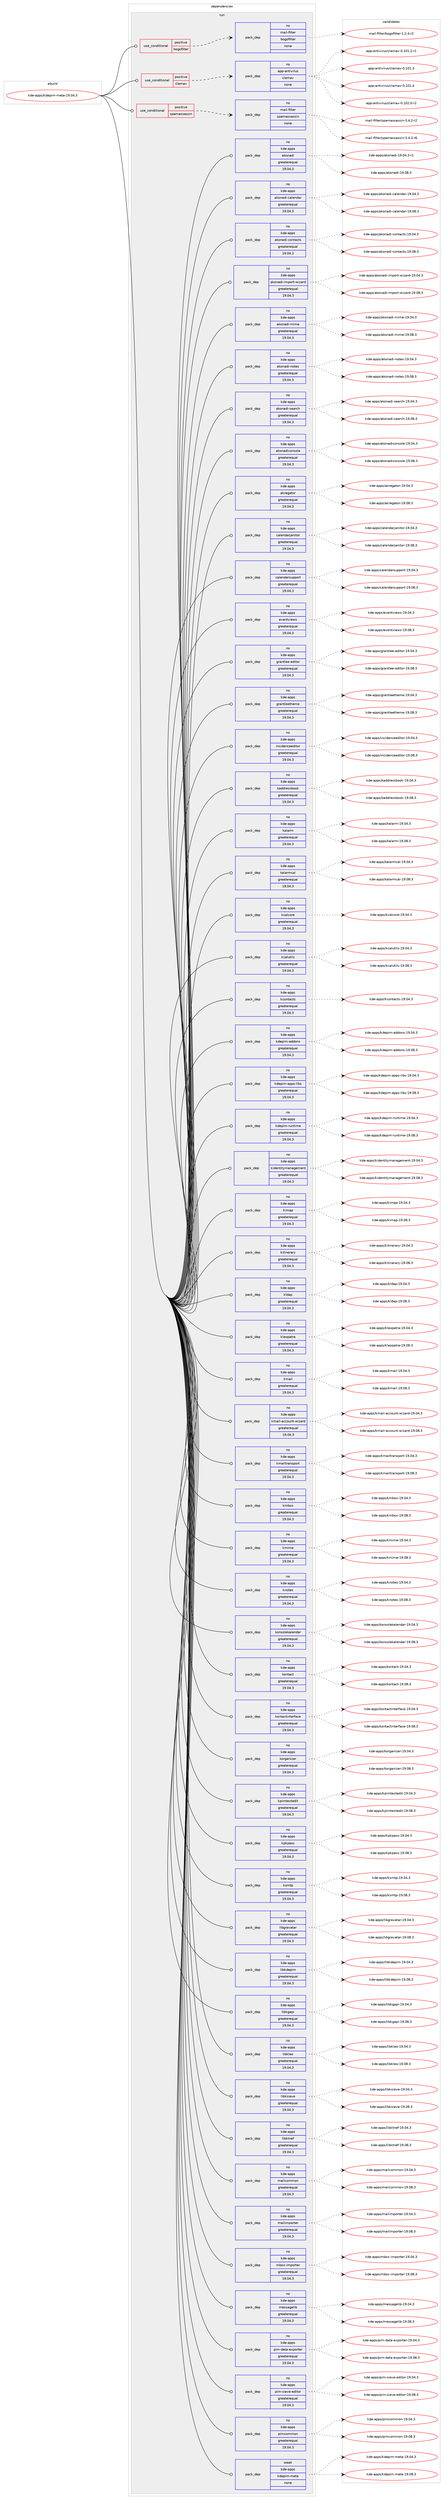 digraph prolog {

# *************
# Graph options
# *************

newrank=true;
concentrate=true;
compound=true;
graph [rankdir=LR,fontname=Helvetica,fontsize=10,ranksep=1.5];#, ranksep=2.5, nodesep=0.2];
edge  [arrowhead=vee];
node  [fontname=Helvetica,fontsize=10];

# **********
# The ebuild
# **********

subgraph cluster_leftcol {
color=gray;
rank=same;
label=<<i>ebuild</i>>;
id [label="kde-apps/kdepim-meta-19.04.3", color=red, width=4, href="../kde-apps/kdepim-meta-19.04.3.svg"];
}

# ****************
# The dependencies
# ****************

subgraph cluster_midcol {
color=gray;
label=<<i>dependencies</i>>;
subgraph cluster_compile {
fillcolor="#eeeeee";
style=filled;
label=<<i>compile</i>>;
}
subgraph cluster_compileandrun {
fillcolor="#eeeeee";
style=filled;
label=<<i>compile and run</i>>;
}
subgraph cluster_run {
fillcolor="#eeeeee";
style=filled;
label=<<i>run</i>>;
subgraph cond186617 {
dependency755496 [label=<<TABLE BORDER="0" CELLBORDER="1" CELLSPACING="0" CELLPADDING="4"><TR><TD ROWSPAN="3" CELLPADDING="10">use_conditional</TD></TR><TR><TD>positive</TD></TR><TR><TD>bogofilter</TD></TR></TABLE>>, shape=none, color=red];
subgraph pack556065 {
dependency755497 [label=<<TABLE BORDER="0" CELLBORDER="1" CELLSPACING="0" CELLPADDING="4" WIDTH="220"><TR><TD ROWSPAN="6" CELLPADDING="30">pack_dep</TD></TR><TR><TD WIDTH="110">no</TD></TR><TR><TD>mail-filter</TD></TR><TR><TD>bogofilter</TD></TR><TR><TD>none</TD></TR><TR><TD></TD></TR></TABLE>>, shape=none, color=blue];
}
dependency755496:e -> dependency755497:w [weight=20,style="dashed",arrowhead="vee"];
}
id:e -> dependency755496:w [weight=20,style="solid",arrowhead="odot"];
subgraph cond186618 {
dependency755498 [label=<<TABLE BORDER="0" CELLBORDER="1" CELLSPACING="0" CELLPADDING="4"><TR><TD ROWSPAN="3" CELLPADDING="10">use_conditional</TD></TR><TR><TD>positive</TD></TR><TR><TD>clamav</TD></TR></TABLE>>, shape=none, color=red];
subgraph pack556066 {
dependency755499 [label=<<TABLE BORDER="0" CELLBORDER="1" CELLSPACING="0" CELLPADDING="4" WIDTH="220"><TR><TD ROWSPAN="6" CELLPADDING="30">pack_dep</TD></TR><TR><TD WIDTH="110">no</TD></TR><TR><TD>app-antivirus</TD></TR><TR><TD>clamav</TD></TR><TR><TD>none</TD></TR><TR><TD></TD></TR></TABLE>>, shape=none, color=blue];
}
dependency755498:e -> dependency755499:w [weight=20,style="dashed",arrowhead="vee"];
}
id:e -> dependency755498:w [weight=20,style="solid",arrowhead="odot"];
subgraph cond186619 {
dependency755500 [label=<<TABLE BORDER="0" CELLBORDER="1" CELLSPACING="0" CELLPADDING="4"><TR><TD ROWSPAN="3" CELLPADDING="10">use_conditional</TD></TR><TR><TD>positive</TD></TR><TR><TD>spamassassin</TD></TR></TABLE>>, shape=none, color=red];
subgraph pack556067 {
dependency755501 [label=<<TABLE BORDER="0" CELLBORDER="1" CELLSPACING="0" CELLPADDING="4" WIDTH="220"><TR><TD ROWSPAN="6" CELLPADDING="30">pack_dep</TD></TR><TR><TD WIDTH="110">no</TD></TR><TR><TD>mail-filter</TD></TR><TR><TD>spamassassin</TD></TR><TR><TD>none</TD></TR><TR><TD></TD></TR></TABLE>>, shape=none, color=blue];
}
dependency755500:e -> dependency755501:w [weight=20,style="dashed",arrowhead="vee"];
}
id:e -> dependency755500:w [weight=20,style="solid",arrowhead="odot"];
subgraph pack556068 {
dependency755502 [label=<<TABLE BORDER="0" CELLBORDER="1" CELLSPACING="0" CELLPADDING="4" WIDTH="220"><TR><TD ROWSPAN="6" CELLPADDING="30">pack_dep</TD></TR><TR><TD WIDTH="110">no</TD></TR><TR><TD>kde-apps</TD></TR><TR><TD>akonadi</TD></TR><TR><TD>greaterequal</TD></TR><TR><TD>19.04.3</TD></TR></TABLE>>, shape=none, color=blue];
}
id:e -> dependency755502:w [weight=20,style="solid",arrowhead="odot"];
subgraph pack556069 {
dependency755503 [label=<<TABLE BORDER="0" CELLBORDER="1" CELLSPACING="0" CELLPADDING="4" WIDTH="220"><TR><TD ROWSPAN="6" CELLPADDING="30">pack_dep</TD></TR><TR><TD WIDTH="110">no</TD></TR><TR><TD>kde-apps</TD></TR><TR><TD>akonadi-calendar</TD></TR><TR><TD>greaterequal</TD></TR><TR><TD>19.04.3</TD></TR></TABLE>>, shape=none, color=blue];
}
id:e -> dependency755503:w [weight=20,style="solid",arrowhead="odot"];
subgraph pack556070 {
dependency755504 [label=<<TABLE BORDER="0" CELLBORDER="1" CELLSPACING="0" CELLPADDING="4" WIDTH="220"><TR><TD ROWSPAN="6" CELLPADDING="30">pack_dep</TD></TR><TR><TD WIDTH="110">no</TD></TR><TR><TD>kde-apps</TD></TR><TR><TD>akonadi-contacts</TD></TR><TR><TD>greaterequal</TD></TR><TR><TD>19.04.3</TD></TR></TABLE>>, shape=none, color=blue];
}
id:e -> dependency755504:w [weight=20,style="solid",arrowhead="odot"];
subgraph pack556071 {
dependency755505 [label=<<TABLE BORDER="0" CELLBORDER="1" CELLSPACING="0" CELLPADDING="4" WIDTH="220"><TR><TD ROWSPAN="6" CELLPADDING="30">pack_dep</TD></TR><TR><TD WIDTH="110">no</TD></TR><TR><TD>kde-apps</TD></TR><TR><TD>akonadi-import-wizard</TD></TR><TR><TD>greaterequal</TD></TR><TR><TD>19.04.3</TD></TR></TABLE>>, shape=none, color=blue];
}
id:e -> dependency755505:w [weight=20,style="solid",arrowhead="odot"];
subgraph pack556072 {
dependency755506 [label=<<TABLE BORDER="0" CELLBORDER="1" CELLSPACING="0" CELLPADDING="4" WIDTH="220"><TR><TD ROWSPAN="6" CELLPADDING="30">pack_dep</TD></TR><TR><TD WIDTH="110">no</TD></TR><TR><TD>kde-apps</TD></TR><TR><TD>akonadi-mime</TD></TR><TR><TD>greaterequal</TD></TR><TR><TD>19.04.3</TD></TR></TABLE>>, shape=none, color=blue];
}
id:e -> dependency755506:w [weight=20,style="solid",arrowhead="odot"];
subgraph pack556073 {
dependency755507 [label=<<TABLE BORDER="0" CELLBORDER="1" CELLSPACING="0" CELLPADDING="4" WIDTH="220"><TR><TD ROWSPAN="6" CELLPADDING="30">pack_dep</TD></TR><TR><TD WIDTH="110">no</TD></TR><TR><TD>kde-apps</TD></TR><TR><TD>akonadi-notes</TD></TR><TR><TD>greaterequal</TD></TR><TR><TD>19.04.3</TD></TR></TABLE>>, shape=none, color=blue];
}
id:e -> dependency755507:w [weight=20,style="solid",arrowhead="odot"];
subgraph pack556074 {
dependency755508 [label=<<TABLE BORDER="0" CELLBORDER="1" CELLSPACING="0" CELLPADDING="4" WIDTH="220"><TR><TD ROWSPAN="6" CELLPADDING="30">pack_dep</TD></TR><TR><TD WIDTH="110">no</TD></TR><TR><TD>kde-apps</TD></TR><TR><TD>akonadi-search</TD></TR><TR><TD>greaterequal</TD></TR><TR><TD>19.04.3</TD></TR></TABLE>>, shape=none, color=blue];
}
id:e -> dependency755508:w [weight=20,style="solid",arrowhead="odot"];
subgraph pack556075 {
dependency755509 [label=<<TABLE BORDER="0" CELLBORDER="1" CELLSPACING="0" CELLPADDING="4" WIDTH="220"><TR><TD ROWSPAN="6" CELLPADDING="30">pack_dep</TD></TR><TR><TD WIDTH="110">no</TD></TR><TR><TD>kde-apps</TD></TR><TR><TD>akonadiconsole</TD></TR><TR><TD>greaterequal</TD></TR><TR><TD>19.04.3</TD></TR></TABLE>>, shape=none, color=blue];
}
id:e -> dependency755509:w [weight=20,style="solid",arrowhead="odot"];
subgraph pack556076 {
dependency755510 [label=<<TABLE BORDER="0" CELLBORDER="1" CELLSPACING="0" CELLPADDING="4" WIDTH="220"><TR><TD ROWSPAN="6" CELLPADDING="30">pack_dep</TD></TR><TR><TD WIDTH="110">no</TD></TR><TR><TD>kde-apps</TD></TR><TR><TD>akregator</TD></TR><TR><TD>greaterequal</TD></TR><TR><TD>19.04.3</TD></TR></TABLE>>, shape=none, color=blue];
}
id:e -> dependency755510:w [weight=20,style="solid",arrowhead="odot"];
subgraph pack556077 {
dependency755511 [label=<<TABLE BORDER="0" CELLBORDER="1" CELLSPACING="0" CELLPADDING="4" WIDTH="220"><TR><TD ROWSPAN="6" CELLPADDING="30">pack_dep</TD></TR><TR><TD WIDTH="110">no</TD></TR><TR><TD>kde-apps</TD></TR><TR><TD>calendarjanitor</TD></TR><TR><TD>greaterequal</TD></TR><TR><TD>19.04.3</TD></TR></TABLE>>, shape=none, color=blue];
}
id:e -> dependency755511:w [weight=20,style="solid",arrowhead="odot"];
subgraph pack556078 {
dependency755512 [label=<<TABLE BORDER="0" CELLBORDER="1" CELLSPACING="0" CELLPADDING="4" WIDTH="220"><TR><TD ROWSPAN="6" CELLPADDING="30">pack_dep</TD></TR><TR><TD WIDTH="110">no</TD></TR><TR><TD>kde-apps</TD></TR><TR><TD>calendarsupport</TD></TR><TR><TD>greaterequal</TD></TR><TR><TD>19.04.3</TD></TR></TABLE>>, shape=none, color=blue];
}
id:e -> dependency755512:w [weight=20,style="solid",arrowhead="odot"];
subgraph pack556079 {
dependency755513 [label=<<TABLE BORDER="0" CELLBORDER="1" CELLSPACING="0" CELLPADDING="4" WIDTH="220"><TR><TD ROWSPAN="6" CELLPADDING="30">pack_dep</TD></TR><TR><TD WIDTH="110">no</TD></TR><TR><TD>kde-apps</TD></TR><TR><TD>eventviews</TD></TR><TR><TD>greaterequal</TD></TR><TR><TD>19.04.3</TD></TR></TABLE>>, shape=none, color=blue];
}
id:e -> dependency755513:w [weight=20,style="solid",arrowhead="odot"];
subgraph pack556080 {
dependency755514 [label=<<TABLE BORDER="0" CELLBORDER="1" CELLSPACING="0" CELLPADDING="4" WIDTH="220"><TR><TD ROWSPAN="6" CELLPADDING="30">pack_dep</TD></TR><TR><TD WIDTH="110">no</TD></TR><TR><TD>kde-apps</TD></TR><TR><TD>grantlee-editor</TD></TR><TR><TD>greaterequal</TD></TR><TR><TD>19.04.3</TD></TR></TABLE>>, shape=none, color=blue];
}
id:e -> dependency755514:w [weight=20,style="solid",arrowhead="odot"];
subgraph pack556081 {
dependency755515 [label=<<TABLE BORDER="0" CELLBORDER="1" CELLSPACING="0" CELLPADDING="4" WIDTH="220"><TR><TD ROWSPAN="6" CELLPADDING="30">pack_dep</TD></TR><TR><TD WIDTH="110">no</TD></TR><TR><TD>kde-apps</TD></TR><TR><TD>grantleetheme</TD></TR><TR><TD>greaterequal</TD></TR><TR><TD>19.04.3</TD></TR></TABLE>>, shape=none, color=blue];
}
id:e -> dependency755515:w [weight=20,style="solid",arrowhead="odot"];
subgraph pack556082 {
dependency755516 [label=<<TABLE BORDER="0" CELLBORDER="1" CELLSPACING="0" CELLPADDING="4" WIDTH="220"><TR><TD ROWSPAN="6" CELLPADDING="30">pack_dep</TD></TR><TR><TD WIDTH="110">no</TD></TR><TR><TD>kde-apps</TD></TR><TR><TD>incidenceeditor</TD></TR><TR><TD>greaterequal</TD></TR><TR><TD>19.04.3</TD></TR></TABLE>>, shape=none, color=blue];
}
id:e -> dependency755516:w [weight=20,style="solid",arrowhead="odot"];
subgraph pack556083 {
dependency755517 [label=<<TABLE BORDER="0" CELLBORDER="1" CELLSPACING="0" CELLPADDING="4" WIDTH="220"><TR><TD ROWSPAN="6" CELLPADDING="30">pack_dep</TD></TR><TR><TD WIDTH="110">no</TD></TR><TR><TD>kde-apps</TD></TR><TR><TD>kaddressbook</TD></TR><TR><TD>greaterequal</TD></TR><TR><TD>19.04.3</TD></TR></TABLE>>, shape=none, color=blue];
}
id:e -> dependency755517:w [weight=20,style="solid",arrowhead="odot"];
subgraph pack556084 {
dependency755518 [label=<<TABLE BORDER="0" CELLBORDER="1" CELLSPACING="0" CELLPADDING="4" WIDTH="220"><TR><TD ROWSPAN="6" CELLPADDING="30">pack_dep</TD></TR><TR><TD WIDTH="110">no</TD></TR><TR><TD>kde-apps</TD></TR><TR><TD>kalarm</TD></TR><TR><TD>greaterequal</TD></TR><TR><TD>19.04.3</TD></TR></TABLE>>, shape=none, color=blue];
}
id:e -> dependency755518:w [weight=20,style="solid",arrowhead="odot"];
subgraph pack556085 {
dependency755519 [label=<<TABLE BORDER="0" CELLBORDER="1" CELLSPACING="0" CELLPADDING="4" WIDTH="220"><TR><TD ROWSPAN="6" CELLPADDING="30">pack_dep</TD></TR><TR><TD WIDTH="110">no</TD></TR><TR><TD>kde-apps</TD></TR><TR><TD>kalarmcal</TD></TR><TR><TD>greaterequal</TD></TR><TR><TD>19.04.3</TD></TR></TABLE>>, shape=none, color=blue];
}
id:e -> dependency755519:w [weight=20,style="solid",arrowhead="odot"];
subgraph pack556086 {
dependency755520 [label=<<TABLE BORDER="0" CELLBORDER="1" CELLSPACING="0" CELLPADDING="4" WIDTH="220"><TR><TD ROWSPAN="6" CELLPADDING="30">pack_dep</TD></TR><TR><TD WIDTH="110">no</TD></TR><TR><TD>kde-apps</TD></TR><TR><TD>kcalcore</TD></TR><TR><TD>greaterequal</TD></TR><TR><TD>19.04.3</TD></TR></TABLE>>, shape=none, color=blue];
}
id:e -> dependency755520:w [weight=20,style="solid",arrowhead="odot"];
subgraph pack556087 {
dependency755521 [label=<<TABLE BORDER="0" CELLBORDER="1" CELLSPACING="0" CELLPADDING="4" WIDTH="220"><TR><TD ROWSPAN="6" CELLPADDING="30">pack_dep</TD></TR><TR><TD WIDTH="110">no</TD></TR><TR><TD>kde-apps</TD></TR><TR><TD>kcalutils</TD></TR><TR><TD>greaterequal</TD></TR><TR><TD>19.04.3</TD></TR></TABLE>>, shape=none, color=blue];
}
id:e -> dependency755521:w [weight=20,style="solid",arrowhead="odot"];
subgraph pack556088 {
dependency755522 [label=<<TABLE BORDER="0" CELLBORDER="1" CELLSPACING="0" CELLPADDING="4" WIDTH="220"><TR><TD ROWSPAN="6" CELLPADDING="30">pack_dep</TD></TR><TR><TD WIDTH="110">no</TD></TR><TR><TD>kde-apps</TD></TR><TR><TD>kcontacts</TD></TR><TR><TD>greaterequal</TD></TR><TR><TD>19.04.3</TD></TR></TABLE>>, shape=none, color=blue];
}
id:e -> dependency755522:w [weight=20,style="solid",arrowhead="odot"];
subgraph pack556089 {
dependency755523 [label=<<TABLE BORDER="0" CELLBORDER="1" CELLSPACING="0" CELLPADDING="4" WIDTH="220"><TR><TD ROWSPAN="6" CELLPADDING="30">pack_dep</TD></TR><TR><TD WIDTH="110">no</TD></TR><TR><TD>kde-apps</TD></TR><TR><TD>kdepim-addons</TD></TR><TR><TD>greaterequal</TD></TR><TR><TD>19.04.3</TD></TR></TABLE>>, shape=none, color=blue];
}
id:e -> dependency755523:w [weight=20,style="solid",arrowhead="odot"];
subgraph pack556090 {
dependency755524 [label=<<TABLE BORDER="0" CELLBORDER="1" CELLSPACING="0" CELLPADDING="4" WIDTH="220"><TR><TD ROWSPAN="6" CELLPADDING="30">pack_dep</TD></TR><TR><TD WIDTH="110">no</TD></TR><TR><TD>kde-apps</TD></TR><TR><TD>kdepim-apps-libs</TD></TR><TR><TD>greaterequal</TD></TR><TR><TD>19.04.3</TD></TR></TABLE>>, shape=none, color=blue];
}
id:e -> dependency755524:w [weight=20,style="solid",arrowhead="odot"];
subgraph pack556091 {
dependency755525 [label=<<TABLE BORDER="0" CELLBORDER="1" CELLSPACING="0" CELLPADDING="4" WIDTH="220"><TR><TD ROWSPAN="6" CELLPADDING="30">pack_dep</TD></TR><TR><TD WIDTH="110">no</TD></TR><TR><TD>kde-apps</TD></TR><TR><TD>kdepim-runtime</TD></TR><TR><TD>greaterequal</TD></TR><TR><TD>19.04.3</TD></TR></TABLE>>, shape=none, color=blue];
}
id:e -> dependency755525:w [weight=20,style="solid",arrowhead="odot"];
subgraph pack556092 {
dependency755526 [label=<<TABLE BORDER="0" CELLBORDER="1" CELLSPACING="0" CELLPADDING="4" WIDTH="220"><TR><TD ROWSPAN="6" CELLPADDING="30">pack_dep</TD></TR><TR><TD WIDTH="110">no</TD></TR><TR><TD>kde-apps</TD></TR><TR><TD>kidentitymanagement</TD></TR><TR><TD>greaterequal</TD></TR><TR><TD>19.04.3</TD></TR></TABLE>>, shape=none, color=blue];
}
id:e -> dependency755526:w [weight=20,style="solid",arrowhead="odot"];
subgraph pack556093 {
dependency755527 [label=<<TABLE BORDER="0" CELLBORDER="1" CELLSPACING="0" CELLPADDING="4" WIDTH="220"><TR><TD ROWSPAN="6" CELLPADDING="30">pack_dep</TD></TR><TR><TD WIDTH="110">no</TD></TR><TR><TD>kde-apps</TD></TR><TR><TD>kimap</TD></TR><TR><TD>greaterequal</TD></TR><TR><TD>19.04.3</TD></TR></TABLE>>, shape=none, color=blue];
}
id:e -> dependency755527:w [weight=20,style="solid",arrowhead="odot"];
subgraph pack556094 {
dependency755528 [label=<<TABLE BORDER="0" CELLBORDER="1" CELLSPACING="0" CELLPADDING="4" WIDTH="220"><TR><TD ROWSPAN="6" CELLPADDING="30">pack_dep</TD></TR><TR><TD WIDTH="110">no</TD></TR><TR><TD>kde-apps</TD></TR><TR><TD>kitinerary</TD></TR><TR><TD>greaterequal</TD></TR><TR><TD>19.04.3</TD></TR></TABLE>>, shape=none, color=blue];
}
id:e -> dependency755528:w [weight=20,style="solid",arrowhead="odot"];
subgraph pack556095 {
dependency755529 [label=<<TABLE BORDER="0" CELLBORDER="1" CELLSPACING="0" CELLPADDING="4" WIDTH="220"><TR><TD ROWSPAN="6" CELLPADDING="30">pack_dep</TD></TR><TR><TD WIDTH="110">no</TD></TR><TR><TD>kde-apps</TD></TR><TR><TD>kldap</TD></TR><TR><TD>greaterequal</TD></TR><TR><TD>19.04.3</TD></TR></TABLE>>, shape=none, color=blue];
}
id:e -> dependency755529:w [weight=20,style="solid",arrowhead="odot"];
subgraph pack556096 {
dependency755530 [label=<<TABLE BORDER="0" CELLBORDER="1" CELLSPACING="0" CELLPADDING="4" WIDTH="220"><TR><TD ROWSPAN="6" CELLPADDING="30">pack_dep</TD></TR><TR><TD WIDTH="110">no</TD></TR><TR><TD>kde-apps</TD></TR><TR><TD>kleopatra</TD></TR><TR><TD>greaterequal</TD></TR><TR><TD>19.04.3</TD></TR></TABLE>>, shape=none, color=blue];
}
id:e -> dependency755530:w [weight=20,style="solid",arrowhead="odot"];
subgraph pack556097 {
dependency755531 [label=<<TABLE BORDER="0" CELLBORDER="1" CELLSPACING="0" CELLPADDING="4" WIDTH="220"><TR><TD ROWSPAN="6" CELLPADDING="30">pack_dep</TD></TR><TR><TD WIDTH="110">no</TD></TR><TR><TD>kde-apps</TD></TR><TR><TD>kmail</TD></TR><TR><TD>greaterequal</TD></TR><TR><TD>19.04.3</TD></TR></TABLE>>, shape=none, color=blue];
}
id:e -> dependency755531:w [weight=20,style="solid",arrowhead="odot"];
subgraph pack556098 {
dependency755532 [label=<<TABLE BORDER="0" CELLBORDER="1" CELLSPACING="0" CELLPADDING="4" WIDTH="220"><TR><TD ROWSPAN="6" CELLPADDING="30">pack_dep</TD></TR><TR><TD WIDTH="110">no</TD></TR><TR><TD>kde-apps</TD></TR><TR><TD>kmail-account-wizard</TD></TR><TR><TD>greaterequal</TD></TR><TR><TD>19.04.3</TD></TR></TABLE>>, shape=none, color=blue];
}
id:e -> dependency755532:w [weight=20,style="solid",arrowhead="odot"];
subgraph pack556099 {
dependency755533 [label=<<TABLE BORDER="0" CELLBORDER="1" CELLSPACING="0" CELLPADDING="4" WIDTH="220"><TR><TD ROWSPAN="6" CELLPADDING="30">pack_dep</TD></TR><TR><TD WIDTH="110">no</TD></TR><TR><TD>kde-apps</TD></TR><TR><TD>kmailtransport</TD></TR><TR><TD>greaterequal</TD></TR><TR><TD>19.04.3</TD></TR></TABLE>>, shape=none, color=blue];
}
id:e -> dependency755533:w [weight=20,style="solid",arrowhead="odot"];
subgraph pack556100 {
dependency755534 [label=<<TABLE BORDER="0" CELLBORDER="1" CELLSPACING="0" CELLPADDING="4" WIDTH="220"><TR><TD ROWSPAN="6" CELLPADDING="30">pack_dep</TD></TR><TR><TD WIDTH="110">no</TD></TR><TR><TD>kde-apps</TD></TR><TR><TD>kmbox</TD></TR><TR><TD>greaterequal</TD></TR><TR><TD>19.04.3</TD></TR></TABLE>>, shape=none, color=blue];
}
id:e -> dependency755534:w [weight=20,style="solid",arrowhead="odot"];
subgraph pack556101 {
dependency755535 [label=<<TABLE BORDER="0" CELLBORDER="1" CELLSPACING="0" CELLPADDING="4" WIDTH="220"><TR><TD ROWSPAN="6" CELLPADDING="30">pack_dep</TD></TR><TR><TD WIDTH="110">no</TD></TR><TR><TD>kde-apps</TD></TR><TR><TD>kmime</TD></TR><TR><TD>greaterequal</TD></TR><TR><TD>19.04.3</TD></TR></TABLE>>, shape=none, color=blue];
}
id:e -> dependency755535:w [weight=20,style="solid",arrowhead="odot"];
subgraph pack556102 {
dependency755536 [label=<<TABLE BORDER="0" CELLBORDER="1" CELLSPACING="0" CELLPADDING="4" WIDTH="220"><TR><TD ROWSPAN="6" CELLPADDING="30">pack_dep</TD></TR><TR><TD WIDTH="110">no</TD></TR><TR><TD>kde-apps</TD></TR><TR><TD>knotes</TD></TR><TR><TD>greaterequal</TD></TR><TR><TD>19.04.3</TD></TR></TABLE>>, shape=none, color=blue];
}
id:e -> dependency755536:w [weight=20,style="solid",arrowhead="odot"];
subgraph pack556103 {
dependency755537 [label=<<TABLE BORDER="0" CELLBORDER="1" CELLSPACING="0" CELLPADDING="4" WIDTH="220"><TR><TD ROWSPAN="6" CELLPADDING="30">pack_dep</TD></TR><TR><TD WIDTH="110">no</TD></TR><TR><TD>kde-apps</TD></TR><TR><TD>konsolekalendar</TD></TR><TR><TD>greaterequal</TD></TR><TR><TD>19.04.3</TD></TR></TABLE>>, shape=none, color=blue];
}
id:e -> dependency755537:w [weight=20,style="solid",arrowhead="odot"];
subgraph pack556104 {
dependency755538 [label=<<TABLE BORDER="0" CELLBORDER="1" CELLSPACING="0" CELLPADDING="4" WIDTH="220"><TR><TD ROWSPAN="6" CELLPADDING="30">pack_dep</TD></TR><TR><TD WIDTH="110">no</TD></TR><TR><TD>kde-apps</TD></TR><TR><TD>kontact</TD></TR><TR><TD>greaterequal</TD></TR><TR><TD>19.04.3</TD></TR></TABLE>>, shape=none, color=blue];
}
id:e -> dependency755538:w [weight=20,style="solid",arrowhead="odot"];
subgraph pack556105 {
dependency755539 [label=<<TABLE BORDER="0" CELLBORDER="1" CELLSPACING="0" CELLPADDING="4" WIDTH="220"><TR><TD ROWSPAN="6" CELLPADDING="30">pack_dep</TD></TR><TR><TD WIDTH="110">no</TD></TR><TR><TD>kde-apps</TD></TR><TR><TD>kontactinterface</TD></TR><TR><TD>greaterequal</TD></TR><TR><TD>19.04.3</TD></TR></TABLE>>, shape=none, color=blue];
}
id:e -> dependency755539:w [weight=20,style="solid",arrowhead="odot"];
subgraph pack556106 {
dependency755540 [label=<<TABLE BORDER="0" CELLBORDER="1" CELLSPACING="0" CELLPADDING="4" WIDTH="220"><TR><TD ROWSPAN="6" CELLPADDING="30">pack_dep</TD></TR><TR><TD WIDTH="110">no</TD></TR><TR><TD>kde-apps</TD></TR><TR><TD>korganizer</TD></TR><TR><TD>greaterequal</TD></TR><TR><TD>19.04.3</TD></TR></TABLE>>, shape=none, color=blue];
}
id:e -> dependency755540:w [weight=20,style="solid",arrowhead="odot"];
subgraph pack556107 {
dependency755541 [label=<<TABLE BORDER="0" CELLBORDER="1" CELLSPACING="0" CELLPADDING="4" WIDTH="220"><TR><TD ROWSPAN="6" CELLPADDING="30">pack_dep</TD></TR><TR><TD WIDTH="110">no</TD></TR><TR><TD>kde-apps</TD></TR><TR><TD>kpimtextedit</TD></TR><TR><TD>greaterequal</TD></TR><TR><TD>19.04.3</TD></TR></TABLE>>, shape=none, color=blue];
}
id:e -> dependency755541:w [weight=20,style="solid",arrowhead="odot"];
subgraph pack556108 {
dependency755542 [label=<<TABLE BORDER="0" CELLBORDER="1" CELLSPACING="0" CELLPADDING="4" WIDTH="220"><TR><TD ROWSPAN="6" CELLPADDING="30">pack_dep</TD></TR><TR><TD WIDTH="110">no</TD></TR><TR><TD>kde-apps</TD></TR><TR><TD>kpkpass</TD></TR><TR><TD>greaterequal</TD></TR><TR><TD>19.04.3</TD></TR></TABLE>>, shape=none, color=blue];
}
id:e -> dependency755542:w [weight=20,style="solid",arrowhead="odot"];
subgraph pack556109 {
dependency755543 [label=<<TABLE BORDER="0" CELLBORDER="1" CELLSPACING="0" CELLPADDING="4" WIDTH="220"><TR><TD ROWSPAN="6" CELLPADDING="30">pack_dep</TD></TR><TR><TD WIDTH="110">no</TD></TR><TR><TD>kde-apps</TD></TR><TR><TD>ksmtp</TD></TR><TR><TD>greaterequal</TD></TR><TR><TD>19.04.3</TD></TR></TABLE>>, shape=none, color=blue];
}
id:e -> dependency755543:w [weight=20,style="solid",arrowhead="odot"];
subgraph pack556110 {
dependency755544 [label=<<TABLE BORDER="0" CELLBORDER="1" CELLSPACING="0" CELLPADDING="4" WIDTH="220"><TR><TD ROWSPAN="6" CELLPADDING="30">pack_dep</TD></TR><TR><TD WIDTH="110">no</TD></TR><TR><TD>kde-apps</TD></TR><TR><TD>libgravatar</TD></TR><TR><TD>greaterequal</TD></TR><TR><TD>19.04.3</TD></TR></TABLE>>, shape=none, color=blue];
}
id:e -> dependency755544:w [weight=20,style="solid",arrowhead="odot"];
subgraph pack556111 {
dependency755545 [label=<<TABLE BORDER="0" CELLBORDER="1" CELLSPACING="0" CELLPADDING="4" WIDTH="220"><TR><TD ROWSPAN="6" CELLPADDING="30">pack_dep</TD></TR><TR><TD WIDTH="110">no</TD></TR><TR><TD>kde-apps</TD></TR><TR><TD>libkdepim</TD></TR><TR><TD>greaterequal</TD></TR><TR><TD>19.04.3</TD></TR></TABLE>>, shape=none, color=blue];
}
id:e -> dependency755545:w [weight=20,style="solid",arrowhead="odot"];
subgraph pack556112 {
dependency755546 [label=<<TABLE BORDER="0" CELLBORDER="1" CELLSPACING="0" CELLPADDING="4" WIDTH="220"><TR><TD ROWSPAN="6" CELLPADDING="30">pack_dep</TD></TR><TR><TD WIDTH="110">no</TD></TR><TR><TD>kde-apps</TD></TR><TR><TD>libkgapi</TD></TR><TR><TD>greaterequal</TD></TR><TR><TD>19.04.3</TD></TR></TABLE>>, shape=none, color=blue];
}
id:e -> dependency755546:w [weight=20,style="solid",arrowhead="odot"];
subgraph pack556113 {
dependency755547 [label=<<TABLE BORDER="0" CELLBORDER="1" CELLSPACING="0" CELLPADDING="4" WIDTH="220"><TR><TD ROWSPAN="6" CELLPADDING="30">pack_dep</TD></TR><TR><TD WIDTH="110">no</TD></TR><TR><TD>kde-apps</TD></TR><TR><TD>libkleo</TD></TR><TR><TD>greaterequal</TD></TR><TR><TD>19.04.3</TD></TR></TABLE>>, shape=none, color=blue];
}
id:e -> dependency755547:w [weight=20,style="solid",arrowhead="odot"];
subgraph pack556114 {
dependency755548 [label=<<TABLE BORDER="0" CELLBORDER="1" CELLSPACING="0" CELLPADDING="4" WIDTH="220"><TR><TD ROWSPAN="6" CELLPADDING="30">pack_dep</TD></TR><TR><TD WIDTH="110">no</TD></TR><TR><TD>kde-apps</TD></TR><TR><TD>libksieve</TD></TR><TR><TD>greaterequal</TD></TR><TR><TD>19.04.3</TD></TR></TABLE>>, shape=none, color=blue];
}
id:e -> dependency755548:w [weight=20,style="solid",arrowhead="odot"];
subgraph pack556115 {
dependency755549 [label=<<TABLE BORDER="0" CELLBORDER="1" CELLSPACING="0" CELLPADDING="4" WIDTH="220"><TR><TD ROWSPAN="6" CELLPADDING="30">pack_dep</TD></TR><TR><TD WIDTH="110">no</TD></TR><TR><TD>kde-apps</TD></TR><TR><TD>libktnef</TD></TR><TR><TD>greaterequal</TD></TR><TR><TD>19.04.3</TD></TR></TABLE>>, shape=none, color=blue];
}
id:e -> dependency755549:w [weight=20,style="solid",arrowhead="odot"];
subgraph pack556116 {
dependency755550 [label=<<TABLE BORDER="0" CELLBORDER="1" CELLSPACING="0" CELLPADDING="4" WIDTH="220"><TR><TD ROWSPAN="6" CELLPADDING="30">pack_dep</TD></TR><TR><TD WIDTH="110">no</TD></TR><TR><TD>kde-apps</TD></TR><TR><TD>mailcommon</TD></TR><TR><TD>greaterequal</TD></TR><TR><TD>19.04.3</TD></TR></TABLE>>, shape=none, color=blue];
}
id:e -> dependency755550:w [weight=20,style="solid",arrowhead="odot"];
subgraph pack556117 {
dependency755551 [label=<<TABLE BORDER="0" CELLBORDER="1" CELLSPACING="0" CELLPADDING="4" WIDTH="220"><TR><TD ROWSPAN="6" CELLPADDING="30">pack_dep</TD></TR><TR><TD WIDTH="110">no</TD></TR><TR><TD>kde-apps</TD></TR><TR><TD>mailimporter</TD></TR><TR><TD>greaterequal</TD></TR><TR><TD>19.04.3</TD></TR></TABLE>>, shape=none, color=blue];
}
id:e -> dependency755551:w [weight=20,style="solid",arrowhead="odot"];
subgraph pack556118 {
dependency755552 [label=<<TABLE BORDER="0" CELLBORDER="1" CELLSPACING="0" CELLPADDING="4" WIDTH="220"><TR><TD ROWSPAN="6" CELLPADDING="30">pack_dep</TD></TR><TR><TD WIDTH="110">no</TD></TR><TR><TD>kde-apps</TD></TR><TR><TD>mbox-importer</TD></TR><TR><TD>greaterequal</TD></TR><TR><TD>19.04.3</TD></TR></TABLE>>, shape=none, color=blue];
}
id:e -> dependency755552:w [weight=20,style="solid",arrowhead="odot"];
subgraph pack556119 {
dependency755553 [label=<<TABLE BORDER="0" CELLBORDER="1" CELLSPACING="0" CELLPADDING="4" WIDTH="220"><TR><TD ROWSPAN="6" CELLPADDING="30">pack_dep</TD></TR><TR><TD WIDTH="110">no</TD></TR><TR><TD>kde-apps</TD></TR><TR><TD>messagelib</TD></TR><TR><TD>greaterequal</TD></TR><TR><TD>19.04.3</TD></TR></TABLE>>, shape=none, color=blue];
}
id:e -> dependency755553:w [weight=20,style="solid",arrowhead="odot"];
subgraph pack556120 {
dependency755554 [label=<<TABLE BORDER="0" CELLBORDER="1" CELLSPACING="0" CELLPADDING="4" WIDTH="220"><TR><TD ROWSPAN="6" CELLPADDING="30">pack_dep</TD></TR><TR><TD WIDTH="110">no</TD></TR><TR><TD>kde-apps</TD></TR><TR><TD>pim-data-exporter</TD></TR><TR><TD>greaterequal</TD></TR><TR><TD>19.04.3</TD></TR></TABLE>>, shape=none, color=blue];
}
id:e -> dependency755554:w [weight=20,style="solid",arrowhead="odot"];
subgraph pack556121 {
dependency755555 [label=<<TABLE BORDER="0" CELLBORDER="1" CELLSPACING="0" CELLPADDING="4" WIDTH="220"><TR><TD ROWSPAN="6" CELLPADDING="30">pack_dep</TD></TR><TR><TD WIDTH="110">no</TD></TR><TR><TD>kde-apps</TD></TR><TR><TD>pim-sieve-editor</TD></TR><TR><TD>greaterequal</TD></TR><TR><TD>19.04.3</TD></TR></TABLE>>, shape=none, color=blue];
}
id:e -> dependency755555:w [weight=20,style="solid",arrowhead="odot"];
subgraph pack556122 {
dependency755556 [label=<<TABLE BORDER="0" CELLBORDER="1" CELLSPACING="0" CELLPADDING="4" WIDTH="220"><TR><TD ROWSPAN="6" CELLPADDING="30">pack_dep</TD></TR><TR><TD WIDTH="110">no</TD></TR><TR><TD>kde-apps</TD></TR><TR><TD>pimcommon</TD></TR><TR><TD>greaterequal</TD></TR><TR><TD>19.04.3</TD></TR></TABLE>>, shape=none, color=blue];
}
id:e -> dependency755556:w [weight=20,style="solid",arrowhead="odot"];
subgraph pack556123 {
dependency755557 [label=<<TABLE BORDER="0" CELLBORDER="1" CELLSPACING="0" CELLPADDING="4" WIDTH="220"><TR><TD ROWSPAN="6" CELLPADDING="30">pack_dep</TD></TR><TR><TD WIDTH="110">weak</TD></TR><TR><TD>kde-apps</TD></TR><TR><TD>kdepim-meta</TD></TR><TR><TD>none</TD></TR><TR><TD></TD></TR></TABLE>>, shape=none, color=blue];
}
id:e -> dependency755557:w [weight=20,style="solid",arrowhead="odot"];
}
}

# **************
# The candidates
# **************

subgraph cluster_choices {
rank=same;
color=gray;
label=<<i>candidates</i>>;

subgraph choice556065 {
color=black;
nodesep=1;
choice109971051084510210510811610111447981111031111021051081161011144549465046524511450 [label="mail-filter/bogofilter-1.2.4-r2", color=red, width=4,href="../mail-filter/bogofilter-1.2.4-r2.svg"];
dependency755497:e -> choice109971051084510210510811610111447981111031111021051081161011144549465046524511450:w [style=dotted,weight="100"];
}
subgraph choice556066 {
color=black;
nodesep=1;
choice9711211245971101161051181051141171154799108971099711845484649484946504511449 [label="app-antivirus/clamav-0.101.2-r1", color=red, width=4,href="../app-antivirus/clamav-0.101.2-r1.svg"];
choice971121124597110116105118105114117115479910897109971184548464948494651 [label="app-antivirus/clamav-0.101.3", color=red, width=4,href="../app-antivirus/clamav-0.101.3.svg"];
choice971121124597110116105118105114117115479910897109971184548464948494652 [label="app-antivirus/clamav-0.101.4", color=red, width=4,href="../app-antivirus/clamav-0.101.4.svg"];
choice9711211245971101161051181051141171154799108971099711845484649485046484511450 [label="app-antivirus/clamav-0.102.0-r2", color=red, width=4,href="../app-antivirus/clamav-0.102.0-r2.svg"];
dependency755499:e -> choice9711211245971101161051181051141171154799108971099711845484649484946504511449:w [style=dotted,weight="100"];
dependency755499:e -> choice971121124597110116105118105114117115479910897109971184548464948494651:w [style=dotted,weight="100"];
dependency755499:e -> choice971121124597110116105118105114117115479910897109971184548464948494652:w [style=dotted,weight="100"];
dependency755499:e -> choice9711211245971101161051181051141171154799108971099711845484649485046484511450:w [style=dotted,weight="100"];
}
subgraph choice556067 {
color=black;
nodesep=1;
choice1099710510845102105108116101114471151129710997115115971151151051104551465246504511450 [label="mail-filter/spamassassin-3.4.2-r2", color=red, width=4,href="../mail-filter/spamassassin-3.4.2-r2.svg"];
choice1099710510845102105108116101114471151129710997115115971151151051104551465246504511454 [label="mail-filter/spamassassin-3.4.2-r6", color=red, width=4,href="../mail-filter/spamassassin-3.4.2-r6.svg"];
dependency755501:e -> choice1099710510845102105108116101114471151129710997115115971151151051104551465246504511450:w [style=dotted,weight="100"];
dependency755501:e -> choice1099710510845102105108116101114471151129710997115115971151151051104551465246504511454:w [style=dotted,weight="100"];
}
subgraph choice556068 {
color=black;
nodesep=1;
choice107100101459711211211547971071111109710010545495746485246514511449 [label="kde-apps/akonadi-19.04.3-r1", color=red, width=4,href="../kde-apps/akonadi-19.04.3-r1.svg"];
choice10710010145971121121154797107111110971001054549574648564651 [label="kde-apps/akonadi-19.08.3", color=red, width=4,href="../kde-apps/akonadi-19.08.3.svg"];
dependency755502:e -> choice107100101459711211211547971071111109710010545495746485246514511449:w [style=dotted,weight="100"];
dependency755502:e -> choice10710010145971121121154797107111110971001054549574648564651:w [style=dotted,weight="100"];
}
subgraph choice556069 {
color=black;
nodesep=1;
choice1071001014597112112115479710711111097100105459997108101110100971144549574648524651 [label="kde-apps/akonadi-calendar-19.04.3", color=red, width=4,href="../kde-apps/akonadi-calendar-19.04.3.svg"];
choice1071001014597112112115479710711111097100105459997108101110100971144549574648564651 [label="kde-apps/akonadi-calendar-19.08.3", color=red, width=4,href="../kde-apps/akonadi-calendar-19.08.3.svg"];
dependency755503:e -> choice1071001014597112112115479710711111097100105459997108101110100971144549574648524651:w [style=dotted,weight="100"];
dependency755503:e -> choice1071001014597112112115479710711111097100105459997108101110100971144549574648564651:w [style=dotted,weight="100"];
}
subgraph choice556070 {
color=black;
nodesep=1;
choice1071001014597112112115479710711111097100105459911111011697991161154549574648524651 [label="kde-apps/akonadi-contacts-19.04.3", color=red, width=4,href="../kde-apps/akonadi-contacts-19.04.3.svg"];
choice1071001014597112112115479710711111097100105459911111011697991161154549574648564651 [label="kde-apps/akonadi-contacts-19.08.3", color=red, width=4,href="../kde-apps/akonadi-contacts-19.08.3.svg"];
dependency755504:e -> choice1071001014597112112115479710711111097100105459911111011697991161154549574648524651:w [style=dotted,weight="100"];
dependency755504:e -> choice1071001014597112112115479710711111097100105459911111011697991161154549574648564651:w [style=dotted,weight="100"];
}
subgraph choice556071 {
color=black;
nodesep=1;
choice10710010145971121121154797107111110971001054510510911211111411645119105122971141004549574648524651 [label="kde-apps/akonadi-import-wizard-19.04.3", color=red, width=4,href="../kde-apps/akonadi-import-wizard-19.04.3.svg"];
choice10710010145971121121154797107111110971001054510510911211111411645119105122971141004549574648564651 [label="kde-apps/akonadi-import-wizard-19.08.3", color=red, width=4,href="../kde-apps/akonadi-import-wizard-19.08.3.svg"];
dependency755505:e -> choice10710010145971121121154797107111110971001054510510911211111411645119105122971141004549574648524651:w [style=dotted,weight="100"];
dependency755505:e -> choice10710010145971121121154797107111110971001054510510911211111411645119105122971141004549574648564651:w [style=dotted,weight="100"];
}
subgraph choice556072 {
color=black;
nodesep=1;
choice1071001014597112112115479710711111097100105451091051091014549574648524651 [label="kde-apps/akonadi-mime-19.04.3", color=red, width=4,href="../kde-apps/akonadi-mime-19.04.3.svg"];
choice1071001014597112112115479710711111097100105451091051091014549574648564651 [label="kde-apps/akonadi-mime-19.08.3", color=red, width=4,href="../kde-apps/akonadi-mime-19.08.3.svg"];
dependency755506:e -> choice1071001014597112112115479710711111097100105451091051091014549574648524651:w [style=dotted,weight="100"];
dependency755506:e -> choice1071001014597112112115479710711111097100105451091051091014549574648564651:w [style=dotted,weight="100"];
}
subgraph choice556073 {
color=black;
nodesep=1;
choice1071001014597112112115479710711111097100105451101111161011154549574648524651 [label="kde-apps/akonadi-notes-19.04.3", color=red, width=4,href="../kde-apps/akonadi-notes-19.04.3.svg"];
choice1071001014597112112115479710711111097100105451101111161011154549574648564651 [label="kde-apps/akonadi-notes-19.08.3", color=red, width=4,href="../kde-apps/akonadi-notes-19.08.3.svg"];
dependency755507:e -> choice1071001014597112112115479710711111097100105451101111161011154549574648524651:w [style=dotted,weight="100"];
dependency755507:e -> choice1071001014597112112115479710711111097100105451101111161011154549574648564651:w [style=dotted,weight="100"];
}
subgraph choice556074 {
color=black;
nodesep=1;
choice10710010145971121121154797107111110971001054511510197114991044549574648524651 [label="kde-apps/akonadi-search-19.04.3", color=red, width=4,href="../kde-apps/akonadi-search-19.04.3.svg"];
choice10710010145971121121154797107111110971001054511510197114991044549574648564651 [label="kde-apps/akonadi-search-19.08.3", color=red, width=4,href="../kde-apps/akonadi-search-19.08.3.svg"];
dependency755508:e -> choice10710010145971121121154797107111110971001054511510197114991044549574648524651:w [style=dotted,weight="100"];
dependency755508:e -> choice10710010145971121121154797107111110971001054511510197114991044549574648564651:w [style=dotted,weight="100"];
}
subgraph choice556075 {
color=black;
nodesep=1;
choice1071001014597112112115479710711111097100105991111101151111081014549574648524651 [label="kde-apps/akonadiconsole-19.04.3", color=red, width=4,href="../kde-apps/akonadiconsole-19.04.3.svg"];
choice1071001014597112112115479710711111097100105991111101151111081014549574648564651 [label="kde-apps/akonadiconsole-19.08.3", color=red, width=4,href="../kde-apps/akonadiconsole-19.08.3.svg"];
dependency755509:e -> choice1071001014597112112115479710711111097100105991111101151111081014549574648524651:w [style=dotted,weight="100"];
dependency755509:e -> choice1071001014597112112115479710711111097100105991111101151111081014549574648564651:w [style=dotted,weight="100"];
}
subgraph choice556076 {
color=black;
nodesep=1;
choice10710010145971121121154797107114101103971161111144549574648524651 [label="kde-apps/akregator-19.04.3", color=red, width=4,href="../kde-apps/akregator-19.04.3.svg"];
choice10710010145971121121154797107114101103971161111144549574648564651 [label="kde-apps/akregator-19.08.3", color=red, width=4,href="../kde-apps/akregator-19.08.3.svg"];
dependency755510:e -> choice10710010145971121121154797107114101103971161111144549574648524651:w [style=dotted,weight="100"];
dependency755510:e -> choice10710010145971121121154797107114101103971161111144549574648564651:w [style=dotted,weight="100"];
}
subgraph choice556077 {
color=black;
nodesep=1;
choice107100101459711211211547999710810111010097114106971101051161111144549574648524651 [label="kde-apps/calendarjanitor-19.04.3", color=red, width=4,href="../kde-apps/calendarjanitor-19.04.3.svg"];
choice107100101459711211211547999710810111010097114106971101051161111144549574648564651 [label="kde-apps/calendarjanitor-19.08.3", color=red, width=4,href="../kde-apps/calendarjanitor-19.08.3.svg"];
dependency755511:e -> choice107100101459711211211547999710810111010097114106971101051161111144549574648524651:w [style=dotted,weight="100"];
dependency755511:e -> choice107100101459711211211547999710810111010097114106971101051161111144549574648564651:w [style=dotted,weight="100"];
}
subgraph choice556078 {
color=black;
nodesep=1;
choice1071001014597112112115479997108101110100971141151171121121111141164549574648524651 [label="kde-apps/calendarsupport-19.04.3", color=red, width=4,href="../kde-apps/calendarsupport-19.04.3.svg"];
choice1071001014597112112115479997108101110100971141151171121121111141164549574648564651 [label="kde-apps/calendarsupport-19.08.3", color=red, width=4,href="../kde-apps/calendarsupport-19.08.3.svg"];
dependency755512:e -> choice1071001014597112112115479997108101110100971141151171121121111141164549574648524651:w [style=dotted,weight="100"];
dependency755512:e -> choice1071001014597112112115479997108101110100971141151171121121111141164549574648564651:w [style=dotted,weight="100"];
}
subgraph choice556079 {
color=black;
nodesep=1;
choice1071001014597112112115471011181011101161181051011191154549574648524651 [label="kde-apps/eventviews-19.04.3", color=red, width=4,href="../kde-apps/eventviews-19.04.3.svg"];
choice1071001014597112112115471011181011101161181051011191154549574648564651 [label="kde-apps/eventviews-19.08.3", color=red, width=4,href="../kde-apps/eventviews-19.08.3.svg"];
dependency755513:e -> choice1071001014597112112115471011181011101161181051011191154549574648524651:w [style=dotted,weight="100"];
dependency755513:e -> choice1071001014597112112115471011181011101161181051011191154549574648564651:w [style=dotted,weight="100"];
}
subgraph choice556080 {
color=black;
nodesep=1;
choice10710010145971121121154710311497110116108101101451011001051161111144549574648524651 [label="kde-apps/grantlee-editor-19.04.3", color=red, width=4,href="../kde-apps/grantlee-editor-19.04.3.svg"];
choice10710010145971121121154710311497110116108101101451011001051161111144549574648564651 [label="kde-apps/grantlee-editor-19.08.3", color=red, width=4,href="../kde-apps/grantlee-editor-19.08.3.svg"];
dependency755514:e -> choice10710010145971121121154710311497110116108101101451011001051161111144549574648524651:w [style=dotted,weight="100"];
dependency755514:e -> choice10710010145971121121154710311497110116108101101451011001051161111144549574648564651:w [style=dotted,weight="100"];
}
subgraph choice556081 {
color=black;
nodesep=1;
choice107100101459711211211547103114971101161081011011161041011091014549574648524651 [label="kde-apps/grantleetheme-19.04.3", color=red, width=4,href="../kde-apps/grantleetheme-19.04.3.svg"];
choice107100101459711211211547103114971101161081011011161041011091014549574648564651 [label="kde-apps/grantleetheme-19.08.3", color=red, width=4,href="../kde-apps/grantleetheme-19.08.3.svg"];
dependency755515:e -> choice107100101459711211211547103114971101161081011011161041011091014549574648524651:w [style=dotted,weight="100"];
dependency755515:e -> choice107100101459711211211547103114971101161081011011161041011091014549574648564651:w [style=dotted,weight="100"];
}
subgraph choice556082 {
color=black;
nodesep=1;
choice10710010145971121121154710511099105100101110991011011001051161111144549574648524651 [label="kde-apps/incidenceeditor-19.04.3", color=red, width=4,href="../kde-apps/incidenceeditor-19.04.3.svg"];
choice10710010145971121121154710511099105100101110991011011001051161111144549574648564651 [label="kde-apps/incidenceeditor-19.08.3", color=red, width=4,href="../kde-apps/incidenceeditor-19.08.3.svg"];
dependency755516:e -> choice10710010145971121121154710511099105100101110991011011001051161111144549574648524651:w [style=dotted,weight="100"];
dependency755516:e -> choice10710010145971121121154710511099105100101110991011011001051161111144549574648564651:w [style=dotted,weight="100"];
}
subgraph choice556083 {
color=black;
nodesep=1;
choice10710010145971121121154710797100100114101115115981111111074549574648524651 [label="kde-apps/kaddressbook-19.04.3", color=red, width=4,href="../kde-apps/kaddressbook-19.04.3.svg"];
choice10710010145971121121154710797100100114101115115981111111074549574648564651 [label="kde-apps/kaddressbook-19.08.3", color=red, width=4,href="../kde-apps/kaddressbook-19.08.3.svg"];
dependency755517:e -> choice10710010145971121121154710797100100114101115115981111111074549574648524651:w [style=dotted,weight="100"];
dependency755517:e -> choice10710010145971121121154710797100100114101115115981111111074549574648564651:w [style=dotted,weight="100"];
}
subgraph choice556084 {
color=black;
nodesep=1;
choice10710010145971121121154710797108971141094549574648524651 [label="kde-apps/kalarm-19.04.3", color=red, width=4,href="../kde-apps/kalarm-19.04.3.svg"];
choice10710010145971121121154710797108971141094549574648564651 [label="kde-apps/kalarm-19.08.3", color=red, width=4,href="../kde-apps/kalarm-19.08.3.svg"];
dependency755518:e -> choice10710010145971121121154710797108971141094549574648524651:w [style=dotted,weight="100"];
dependency755518:e -> choice10710010145971121121154710797108971141094549574648564651:w [style=dotted,weight="100"];
}
subgraph choice556085 {
color=black;
nodesep=1;
choice107100101459711211211547107971089711410999971084549574648524651 [label="kde-apps/kalarmcal-19.04.3", color=red, width=4,href="../kde-apps/kalarmcal-19.04.3.svg"];
choice107100101459711211211547107971089711410999971084549574648564651 [label="kde-apps/kalarmcal-19.08.3", color=red, width=4,href="../kde-apps/kalarmcal-19.08.3.svg"];
dependency755519:e -> choice107100101459711211211547107971089711410999971084549574648524651:w [style=dotted,weight="100"];
dependency755519:e -> choice107100101459711211211547107971089711410999971084549574648564651:w [style=dotted,weight="100"];
}
subgraph choice556086 {
color=black;
nodesep=1;
choice1071001014597112112115471079997108991111141014549574648524651 [label="kde-apps/kcalcore-19.04.3", color=red, width=4,href="../kde-apps/kcalcore-19.04.3.svg"];
dependency755520:e -> choice1071001014597112112115471079997108991111141014549574648524651:w [style=dotted,weight="100"];
}
subgraph choice556087 {
color=black;
nodesep=1;
choice10710010145971121121154710799971081171161051081154549574648524651 [label="kde-apps/kcalutils-19.04.3", color=red, width=4,href="../kde-apps/kcalutils-19.04.3.svg"];
choice10710010145971121121154710799971081171161051081154549574648564651 [label="kde-apps/kcalutils-19.08.3", color=red, width=4,href="../kde-apps/kcalutils-19.08.3.svg"];
dependency755521:e -> choice10710010145971121121154710799971081171161051081154549574648524651:w [style=dotted,weight="100"];
dependency755521:e -> choice10710010145971121121154710799971081171161051081154549574648564651:w [style=dotted,weight="100"];
}
subgraph choice556088 {
color=black;
nodesep=1;
choice1071001014597112112115471079911111011697991161154549574648524651 [label="kde-apps/kcontacts-19.04.3", color=red, width=4,href="../kde-apps/kcontacts-19.04.3.svg"];
dependency755522:e -> choice1071001014597112112115471079911111011697991161154549574648524651:w [style=dotted,weight="100"];
}
subgraph choice556089 {
color=black;
nodesep=1;
choice10710010145971121121154710710010111210510945971001001111101154549574648524651 [label="kde-apps/kdepim-addons-19.04.3", color=red, width=4,href="../kde-apps/kdepim-addons-19.04.3.svg"];
choice10710010145971121121154710710010111210510945971001001111101154549574648564651 [label="kde-apps/kdepim-addons-19.08.3", color=red, width=4,href="../kde-apps/kdepim-addons-19.08.3.svg"];
dependency755523:e -> choice10710010145971121121154710710010111210510945971001001111101154549574648524651:w [style=dotted,weight="100"];
dependency755523:e -> choice10710010145971121121154710710010111210510945971001001111101154549574648564651:w [style=dotted,weight="100"];
}
subgraph choice556090 {
color=black;
nodesep=1;
choice107100101459711211211547107100101112105109459711211211545108105981154549574648524651 [label="kde-apps/kdepim-apps-libs-19.04.3", color=red, width=4,href="../kde-apps/kdepim-apps-libs-19.04.3.svg"];
choice107100101459711211211547107100101112105109459711211211545108105981154549574648564651 [label="kde-apps/kdepim-apps-libs-19.08.3", color=red, width=4,href="../kde-apps/kdepim-apps-libs-19.08.3.svg"];
dependency755524:e -> choice107100101459711211211547107100101112105109459711211211545108105981154549574648524651:w [style=dotted,weight="100"];
dependency755524:e -> choice107100101459711211211547107100101112105109459711211211545108105981154549574648564651:w [style=dotted,weight="100"];
}
subgraph choice556091 {
color=black;
nodesep=1;
choice107100101459711211211547107100101112105109451141171101161051091014549574648524651 [label="kde-apps/kdepim-runtime-19.04.3", color=red, width=4,href="../kde-apps/kdepim-runtime-19.04.3.svg"];
choice107100101459711211211547107100101112105109451141171101161051091014549574648564651 [label="kde-apps/kdepim-runtime-19.08.3", color=red, width=4,href="../kde-apps/kdepim-runtime-19.08.3.svg"];
dependency755525:e -> choice107100101459711211211547107100101112105109451141171101161051091014549574648524651:w [style=dotted,weight="100"];
dependency755525:e -> choice107100101459711211211547107100101112105109451141171101161051091014549574648564651:w [style=dotted,weight="100"];
}
subgraph choice556092 {
color=black;
nodesep=1;
choice10710010145971121121154710710510010111011610511612110997110971031011091011101164549574648524651 [label="kde-apps/kidentitymanagement-19.04.3", color=red, width=4,href="../kde-apps/kidentitymanagement-19.04.3.svg"];
choice10710010145971121121154710710510010111011610511612110997110971031011091011101164549574648564651 [label="kde-apps/kidentitymanagement-19.08.3", color=red, width=4,href="../kde-apps/kidentitymanagement-19.08.3.svg"];
dependency755526:e -> choice10710010145971121121154710710510010111011610511612110997110971031011091011101164549574648524651:w [style=dotted,weight="100"];
dependency755526:e -> choice10710010145971121121154710710510010111011610511612110997110971031011091011101164549574648564651:w [style=dotted,weight="100"];
}
subgraph choice556093 {
color=black;
nodesep=1;
choice107100101459711211211547107105109971124549574648524651 [label="kde-apps/kimap-19.04.3", color=red, width=4,href="../kde-apps/kimap-19.04.3.svg"];
choice107100101459711211211547107105109971124549574648564651 [label="kde-apps/kimap-19.08.3", color=red, width=4,href="../kde-apps/kimap-19.08.3.svg"];
dependency755527:e -> choice107100101459711211211547107105109971124549574648524651:w [style=dotted,weight="100"];
dependency755527:e -> choice107100101459711211211547107105109971124549574648564651:w [style=dotted,weight="100"];
}
subgraph choice556094 {
color=black;
nodesep=1;
choice107100101459711211211547107105116105110101114971141214549574648524651 [label="kde-apps/kitinerary-19.04.3", color=red, width=4,href="../kde-apps/kitinerary-19.04.3.svg"];
choice107100101459711211211547107105116105110101114971141214549574648564651 [label="kde-apps/kitinerary-19.08.3", color=red, width=4,href="../kde-apps/kitinerary-19.08.3.svg"];
dependency755528:e -> choice107100101459711211211547107105116105110101114971141214549574648524651:w [style=dotted,weight="100"];
dependency755528:e -> choice107100101459711211211547107105116105110101114971141214549574648564651:w [style=dotted,weight="100"];
}
subgraph choice556095 {
color=black;
nodesep=1;
choice107100101459711211211547107108100971124549574648524651 [label="kde-apps/kldap-19.04.3", color=red, width=4,href="../kde-apps/kldap-19.04.3.svg"];
choice107100101459711211211547107108100971124549574648564651 [label="kde-apps/kldap-19.08.3", color=red, width=4,href="../kde-apps/kldap-19.08.3.svg"];
dependency755529:e -> choice107100101459711211211547107108100971124549574648524651:w [style=dotted,weight="100"];
dependency755529:e -> choice107100101459711211211547107108100971124549574648564651:w [style=dotted,weight="100"];
}
subgraph choice556096 {
color=black;
nodesep=1;
choice10710010145971121121154710710810111111297116114974549574648524651 [label="kde-apps/kleopatra-19.04.3", color=red, width=4,href="../kde-apps/kleopatra-19.04.3.svg"];
choice10710010145971121121154710710810111111297116114974549574648564651 [label="kde-apps/kleopatra-19.08.3", color=red, width=4,href="../kde-apps/kleopatra-19.08.3.svg"];
dependency755530:e -> choice10710010145971121121154710710810111111297116114974549574648524651:w [style=dotted,weight="100"];
dependency755530:e -> choice10710010145971121121154710710810111111297116114974549574648564651:w [style=dotted,weight="100"];
}
subgraph choice556097 {
color=black;
nodesep=1;
choice107100101459711211211547107109971051084549574648524651 [label="kde-apps/kmail-19.04.3", color=red, width=4,href="../kde-apps/kmail-19.04.3.svg"];
choice107100101459711211211547107109971051084549574648564651 [label="kde-apps/kmail-19.08.3", color=red, width=4,href="../kde-apps/kmail-19.08.3.svg"];
dependency755531:e -> choice107100101459711211211547107109971051084549574648524651:w [style=dotted,weight="100"];
dependency755531:e -> choice107100101459711211211547107109971051084549574648564651:w [style=dotted,weight="100"];
}
subgraph choice556098 {
color=black;
nodesep=1;
choice107100101459711211211547107109971051084597999911111711011645119105122971141004549574648524651 [label="kde-apps/kmail-account-wizard-19.04.3", color=red, width=4,href="../kde-apps/kmail-account-wizard-19.04.3.svg"];
choice107100101459711211211547107109971051084597999911111711011645119105122971141004549574648564651 [label="kde-apps/kmail-account-wizard-19.08.3", color=red, width=4,href="../kde-apps/kmail-account-wizard-19.08.3.svg"];
dependency755532:e -> choice107100101459711211211547107109971051084597999911111711011645119105122971141004549574648524651:w [style=dotted,weight="100"];
dependency755532:e -> choice107100101459711211211547107109971051084597999911111711011645119105122971141004549574648564651:w [style=dotted,weight="100"];
}
subgraph choice556099 {
color=black;
nodesep=1;
choice10710010145971121121154710710997105108116114971101151121111141164549574648524651 [label="kde-apps/kmailtransport-19.04.3", color=red, width=4,href="../kde-apps/kmailtransport-19.04.3.svg"];
choice10710010145971121121154710710997105108116114971101151121111141164549574648564651 [label="kde-apps/kmailtransport-19.08.3", color=red, width=4,href="../kde-apps/kmailtransport-19.08.3.svg"];
dependency755533:e -> choice10710010145971121121154710710997105108116114971101151121111141164549574648524651:w [style=dotted,weight="100"];
dependency755533:e -> choice10710010145971121121154710710997105108116114971101151121111141164549574648564651:w [style=dotted,weight="100"];
}
subgraph choice556100 {
color=black;
nodesep=1;
choice107100101459711211211547107109981111204549574648524651 [label="kde-apps/kmbox-19.04.3", color=red, width=4,href="../kde-apps/kmbox-19.04.3.svg"];
choice107100101459711211211547107109981111204549574648564651 [label="kde-apps/kmbox-19.08.3", color=red, width=4,href="../kde-apps/kmbox-19.08.3.svg"];
dependency755534:e -> choice107100101459711211211547107109981111204549574648524651:w [style=dotted,weight="100"];
dependency755534:e -> choice107100101459711211211547107109981111204549574648564651:w [style=dotted,weight="100"];
}
subgraph choice556101 {
color=black;
nodesep=1;
choice1071001014597112112115471071091051091014549574648524651 [label="kde-apps/kmime-19.04.3", color=red, width=4,href="../kde-apps/kmime-19.04.3.svg"];
choice1071001014597112112115471071091051091014549574648564651 [label="kde-apps/kmime-19.08.3", color=red, width=4,href="../kde-apps/kmime-19.08.3.svg"];
dependency755535:e -> choice1071001014597112112115471071091051091014549574648524651:w [style=dotted,weight="100"];
dependency755535:e -> choice1071001014597112112115471071091051091014549574648564651:w [style=dotted,weight="100"];
}
subgraph choice556102 {
color=black;
nodesep=1;
choice1071001014597112112115471071101111161011154549574648524651 [label="kde-apps/knotes-19.04.3", color=red, width=4,href="../kde-apps/knotes-19.04.3.svg"];
choice1071001014597112112115471071101111161011154549574648564651 [label="kde-apps/knotes-19.08.3", color=red, width=4,href="../kde-apps/knotes-19.08.3.svg"];
dependency755536:e -> choice1071001014597112112115471071101111161011154549574648524651:w [style=dotted,weight="100"];
dependency755536:e -> choice1071001014597112112115471071101111161011154549574648564651:w [style=dotted,weight="100"];
}
subgraph choice556103 {
color=black;
nodesep=1;
choice10710010145971121121154710711111011511110810110797108101110100971144549574648524651 [label="kde-apps/konsolekalendar-19.04.3", color=red, width=4,href="../kde-apps/konsolekalendar-19.04.3.svg"];
choice10710010145971121121154710711111011511110810110797108101110100971144549574648564651 [label="kde-apps/konsolekalendar-19.08.3", color=red, width=4,href="../kde-apps/konsolekalendar-19.08.3.svg"];
dependency755537:e -> choice10710010145971121121154710711111011511110810110797108101110100971144549574648524651:w [style=dotted,weight="100"];
dependency755537:e -> choice10710010145971121121154710711111011511110810110797108101110100971144549574648564651:w [style=dotted,weight="100"];
}
subgraph choice556104 {
color=black;
nodesep=1;
choice10710010145971121121154710711111011697991164549574648524651 [label="kde-apps/kontact-19.04.3", color=red, width=4,href="../kde-apps/kontact-19.04.3.svg"];
choice10710010145971121121154710711111011697991164549574648564651 [label="kde-apps/kontact-19.08.3", color=red, width=4,href="../kde-apps/kontact-19.08.3.svg"];
dependency755538:e -> choice10710010145971121121154710711111011697991164549574648524651:w [style=dotted,weight="100"];
dependency755538:e -> choice10710010145971121121154710711111011697991164549574648564651:w [style=dotted,weight="100"];
}
subgraph choice556105 {
color=black;
nodesep=1;
choice107100101459711211211547107111110116979911610511011610111410297991014549574648524651 [label="kde-apps/kontactinterface-19.04.3", color=red, width=4,href="../kde-apps/kontactinterface-19.04.3.svg"];
choice107100101459711211211547107111110116979911610511011610111410297991014549574648564651 [label="kde-apps/kontactinterface-19.08.3", color=red, width=4,href="../kde-apps/kontactinterface-19.08.3.svg"];
dependency755539:e -> choice107100101459711211211547107111110116979911610511011610111410297991014549574648524651:w [style=dotted,weight="100"];
dependency755539:e -> choice107100101459711211211547107111110116979911610511011610111410297991014549574648564651:w [style=dotted,weight="100"];
}
subgraph choice556106 {
color=black;
nodesep=1;
choice107100101459711211211547107111114103971101051221011144549574648524651 [label="kde-apps/korganizer-19.04.3", color=red, width=4,href="../kde-apps/korganizer-19.04.3.svg"];
choice107100101459711211211547107111114103971101051221011144549574648564651 [label="kde-apps/korganizer-19.08.3", color=red, width=4,href="../kde-apps/korganizer-19.08.3.svg"];
dependency755540:e -> choice107100101459711211211547107111114103971101051221011144549574648524651:w [style=dotted,weight="100"];
dependency755540:e -> choice107100101459711211211547107111114103971101051221011144549574648564651:w [style=dotted,weight="100"];
}
subgraph choice556107 {
color=black;
nodesep=1;
choice1071001014597112112115471071121051091161011201161011001051164549574648524651 [label="kde-apps/kpimtextedit-19.04.3", color=red, width=4,href="../kde-apps/kpimtextedit-19.04.3.svg"];
choice1071001014597112112115471071121051091161011201161011001051164549574648564651 [label="kde-apps/kpimtextedit-19.08.3", color=red, width=4,href="../kde-apps/kpimtextedit-19.08.3.svg"];
dependency755541:e -> choice1071001014597112112115471071121051091161011201161011001051164549574648524651:w [style=dotted,weight="100"];
dependency755541:e -> choice1071001014597112112115471071121051091161011201161011001051164549574648564651:w [style=dotted,weight="100"];
}
subgraph choice556108 {
color=black;
nodesep=1;
choice107100101459711211211547107112107112971151154549574648524651 [label="kde-apps/kpkpass-19.04.3", color=red, width=4,href="../kde-apps/kpkpass-19.04.3.svg"];
choice107100101459711211211547107112107112971151154549574648564651 [label="kde-apps/kpkpass-19.08.3", color=red, width=4,href="../kde-apps/kpkpass-19.08.3.svg"];
dependency755542:e -> choice107100101459711211211547107112107112971151154549574648524651:w [style=dotted,weight="100"];
dependency755542:e -> choice107100101459711211211547107112107112971151154549574648564651:w [style=dotted,weight="100"];
}
subgraph choice556109 {
color=black;
nodesep=1;
choice1071001014597112112115471071151091161124549574648524651 [label="kde-apps/ksmtp-19.04.3", color=red, width=4,href="../kde-apps/ksmtp-19.04.3.svg"];
choice1071001014597112112115471071151091161124549574648564651 [label="kde-apps/ksmtp-19.08.3", color=red, width=4,href="../kde-apps/ksmtp-19.08.3.svg"];
dependency755543:e -> choice1071001014597112112115471071151091161124549574648524651:w [style=dotted,weight="100"];
dependency755543:e -> choice1071001014597112112115471071151091161124549574648564651:w [style=dotted,weight="100"];
}
subgraph choice556110 {
color=black;
nodesep=1;
choice107100101459711211211547108105981031149711897116971144549574648524651 [label="kde-apps/libgravatar-19.04.3", color=red, width=4,href="../kde-apps/libgravatar-19.04.3.svg"];
choice107100101459711211211547108105981031149711897116971144549574648564651 [label="kde-apps/libgravatar-19.08.3", color=red, width=4,href="../kde-apps/libgravatar-19.08.3.svg"];
dependency755544:e -> choice107100101459711211211547108105981031149711897116971144549574648524651:w [style=dotted,weight="100"];
dependency755544:e -> choice107100101459711211211547108105981031149711897116971144549574648564651:w [style=dotted,weight="100"];
}
subgraph choice556111 {
color=black;
nodesep=1;
choice107100101459711211211547108105981071001011121051094549574648524651 [label="kde-apps/libkdepim-19.04.3", color=red, width=4,href="../kde-apps/libkdepim-19.04.3.svg"];
choice107100101459711211211547108105981071001011121051094549574648564651 [label="kde-apps/libkdepim-19.08.3", color=red, width=4,href="../kde-apps/libkdepim-19.08.3.svg"];
dependency755545:e -> choice107100101459711211211547108105981071001011121051094549574648524651:w [style=dotted,weight="100"];
dependency755545:e -> choice107100101459711211211547108105981071001011121051094549574648564651:w [style=dotted,weight="100"];
}
subgraph choice556112 {
color=black;
nodesep=1;
choice10710010145971121121154710810598107103971121054549574648524651 [label="kde-apps/libkgapi-19.04.3", color=red, width=4,href="../kde-apps/libkgapi-19.04.3.svg"];
choice10710010145971121121154710810598107103971121054549574648564651 [label="kde-apps/libkgapi-19.08.3", color=red, width=4,href="../kde-apps/libkgapi-19.08.3.svg"];
dependency755546:e -> choice10710010145971121121154710810598107103971121054549574648524651:w [style=dotted,weight="100"];
dependency755546:e -> choice10710010145971121121154710810598107103971121054549574648564651:w [style=dotted,weight="100"];
}
subgraph choice556113 {
color=black;
nodesep=1;
choice107100101459711211211547108105981071081011114549574648524651 [label="kde-apps/libkleo-19.04.3", color=red, width=4,href="../kde-apps/libkleo-19.04.3.svg"];
choice107100101459711211211547108105981071081011114549574648564651 [label="kde-apps/libkleo-19.08.3", color=red, width=4,href="../kde-apps/libkleo-19.08.3.svg"];
dependency755547:e -> choice107100101459711211211547108105981071081011114549574648524651:w [style=dotted,weight="100"];
dependency755547:e -> choice107100101459711211211547108105981071081011114549574648564651:w [style=dotted,weight="100"];
}
subgraph choice556114 {
color=black;
nodesep=1;
choice107100101459711211211547108105981071151051011181014549574648524651 [label="kde-apps/libksieve-19.04.3", color=red, width=4,href="../kde-apps/libksieve-19.04.3.svg"];
choice107100101459711211211547108105981071151051011181014549574648564651 [label="kde-apps/libksieve-19.08.3", color=red, width=4,href="../kde-apps/libksieve-19.08.3.svg"];
dependency755548:e -> choice107100101459711211211547108105981071151051011181014549574648524651:w [style=dotted,weight="100"];
dependency755548:e -> choice107100101459711211211547108105981071151051011181014549574648564651:w [style=dotted,weight="100"];
}
subgraph choice556115 {
color=black;
nodesep=1;
choice107100101459711211211547108105981071161101011024549574648524651 [label="kde-apps/libktnef-19.04.3", color=red, width=4,href="../kde-apps/libktnef-19.04.3.svg"];
choice107100101459711211211547108105981071161101011024549574648564651 [label="kde-apps/libktnef-19.08.3", color=red, width=4,href="../kde-apps/libktnef-19.08.3.svg"];
dependency755549:e -> choice107100101459711211211547108105981071161101011024549574648524651:w [style=dotted,weight="100"];
dependency755549:e -> choice107100101459711211211547108105981071161101011024549574648564651:w [style=dotted,weight="100"];
}
subgraph choice556116 {
color=black;
nodesep=1;
choice10710010145971121121154710997105108991111091091111104549574648524651 [label="kde-apps/mailcommon-19.04.3", color=red, width=4,href="../kde-apps/mailcommon-19.04.3.svg"];
choice10710010145971121121154710997105108991111091091111104549574648564651 [label="kde-apps/mailcommon-19.08.3", color=red, width=4,href="../kde-apps/mailcommon-19.08.3.svg"];
dependency755550:e -> choice10710010145971121121154710997105108991111091091111104549574648524651:w [style=dotted,weight="100"];
dependency755550:e -> choice10710010145971121121154710997105108991111091091111104549574648564651:w [style=dotted,weight="100"];
}
subgraph choice556117 {
color=black;
nodesep=1;
choice107100101459711211211547109971051081051091121111141161011144549574648524651 [label="kde-apps/mailimporter-19.04.3", color=red, width=4,href="../kde-apps/mailimporter-19.04.3.svg"];
choice107100101459711211211547109971051081051091121111141161011144549574648564651 [label="kde-apps/mailimporter-19.08.3", color=red, width=4,href="../kde-apps/mailimporter-19.08.3.svg"];
dependency755551:e -> choice107100101459711211211547109971051081051091121111141161011144549574648524651:w [style=dotted,weight="100"];
dependency755551:e -> choice107100101459711211211547109971051081051091121111141161011144549574648564651:w [style=dotted,weight="100"];
}
subgraph choice556118 {
color=black;
nodesep=1;
choice10710010145971121121154710998111120451051091121111141161011144549574648524651 [label="kde-apps/mbox-importer-19.04.3", color=red, width=4,href="../kde-apps/mbox-importer-19.04.3.svg"];
choice10710010145971121121154710998111120451051091121111141161011144549574648564651 [label="kde-apps/mbox-importer-19.08.3", color=red, width=4,href="../kde-apps/mbox-importer-19.08.3.svg"];
dependency755552:e -> choice10710010145971121121154710998111120451051091121111141161011144549574648524651:w [style=dotted,weight="100"];
dependency755552:e -> choice10710010145971121121154710998111120451051091121111141161011144549574648564651:w [style=dotted,weight="100"];
}
subgraph choice556119 {
color=black;
nodesep=1;
choice10710010145971121121154710910111511597103101108105984549574648524651 [label="kde-apps/messagelib-19.04.3", color=red, width=4,href="../kde-apps/messagelib-19.04.3.svg"];
choice10710010145971121121154710910111511597103101108105984549574648564651 [label="kde-apps/messagelib-19.08.3", color=red, width=4,href="../kde-apps/messagelib-19.08.3.svg"];
dependency755553:e -> choice10710010145971121121154710910111511597103101108105984549574648524651:w [style=dotted,weight="100"];
dependency755553:e -> choice10710010145971121121154710910111511597103101108105984549574648564651:w [style=dotted,weight="100"];
}
subgraph choice556120 {
color=black;
nodesep=1;
choice107100101459711211211547112105109451009711697451011201121111141161011144549574648524651 [label="kde-apps/pim-data-exporter-19.04.3", color=red, width=4,href="../kde-apps/pim-data-exporter-19.04.3.svg"];
choice107100101459711211211547112105109451009711697451011201121111141161011144549574648564651 [label="kde-apps/pim-data-exporter-19.08.3", color=red, width=4,href="../kde-apps/pim-data-exporter-19.08.3.svg"];
dependency755554:e -> choice107100101459711211211547112105109451009711697451011201121111141161011144549574648524651:w [style=dotted,weight="100"];
dependency755554:e -> choice107100101459711211211547112105109451009711697451011201121111141161011144549574648564651:w [style=dotted,weight="100"];
}
subgraph choice556121 {
color=black;
nodesep=1;
choice10710010145971121121154711210510945115105101118101451011001051161111144549574648524651 [label="kde-apps/pim-sieve-editor-19.04.3", color=red, width=4,href="../kde-apps/pim-sieve-editor-19.04.3.svg"];
choice10710010145971121121154711210510945115105101118101451011001051161111144549574648564651 [label="kde-apps/pim-sieve-editor-19.08.3", color=red, width=4,href="../kde-apps/pim-sieve-editor-19.08.3.svg"];
dependency755555:e -> choice10710010145971121121154711210510945115105101118101451011001051161111144549574648524651:w [style=dotted,weight="100"];
dependency755555:e -> choice10710010145971121121154711210510945115105101118101451011001051161111144549574648564651:w [style=dotted,weight="100"];
}
subgraph choice556122 {
color=black;
nodesep=1;
choice107100101459711211211547112105109991111091091111104549574648524651 [label="kde-apps/pimcommon-19.04.3", color=red, width=4,href="../kde-apps/pimcommon-19.04.3.svg"];
choice107100101459711211211547112105109991111091091111104549574648564651 [label="kde-apps/pimcommon-19.08.3", color=red, width=4,href="../kde-apps/pimcommon-19.08.3.svg"];
dependency755556:e -> choice107100101459711211211547112105109991111091091111104549574648524651:w [style=dotted,weight="100"];
dependency755556:e -> choice107100101459711211211547112105109991111091091111104549574648564651:w [style=dotted,weight="100"];
}
subgraph choice556123 {
color=black;
nodesep=1;
choice10710010145971121121154710710010111210510945109101116974549574648524651 [label="kde-apps/kdepim-meta-19.04.3", color=red, width=4,href="../kde-apps/kdepim-meta-19.04.3.svg"];
choice10710010145971121121154710710010111210510945109101116974549574648564651 [label="kde-apps/kdepim-meta-19.08.3", color=red, width=4,href="../kde-apps/kdepim-meta-19.08.3.svg"];
dependency755557:e -> choice10710010145971121121154710710010111210510945109101116974549574648524651:w [style=dotted,weight="100"];
dependency755557:e -> choice10710010145971121121154710710010111210510945109101116974549574648564651:w [style=dotted,weight="100"];
}
}

}
